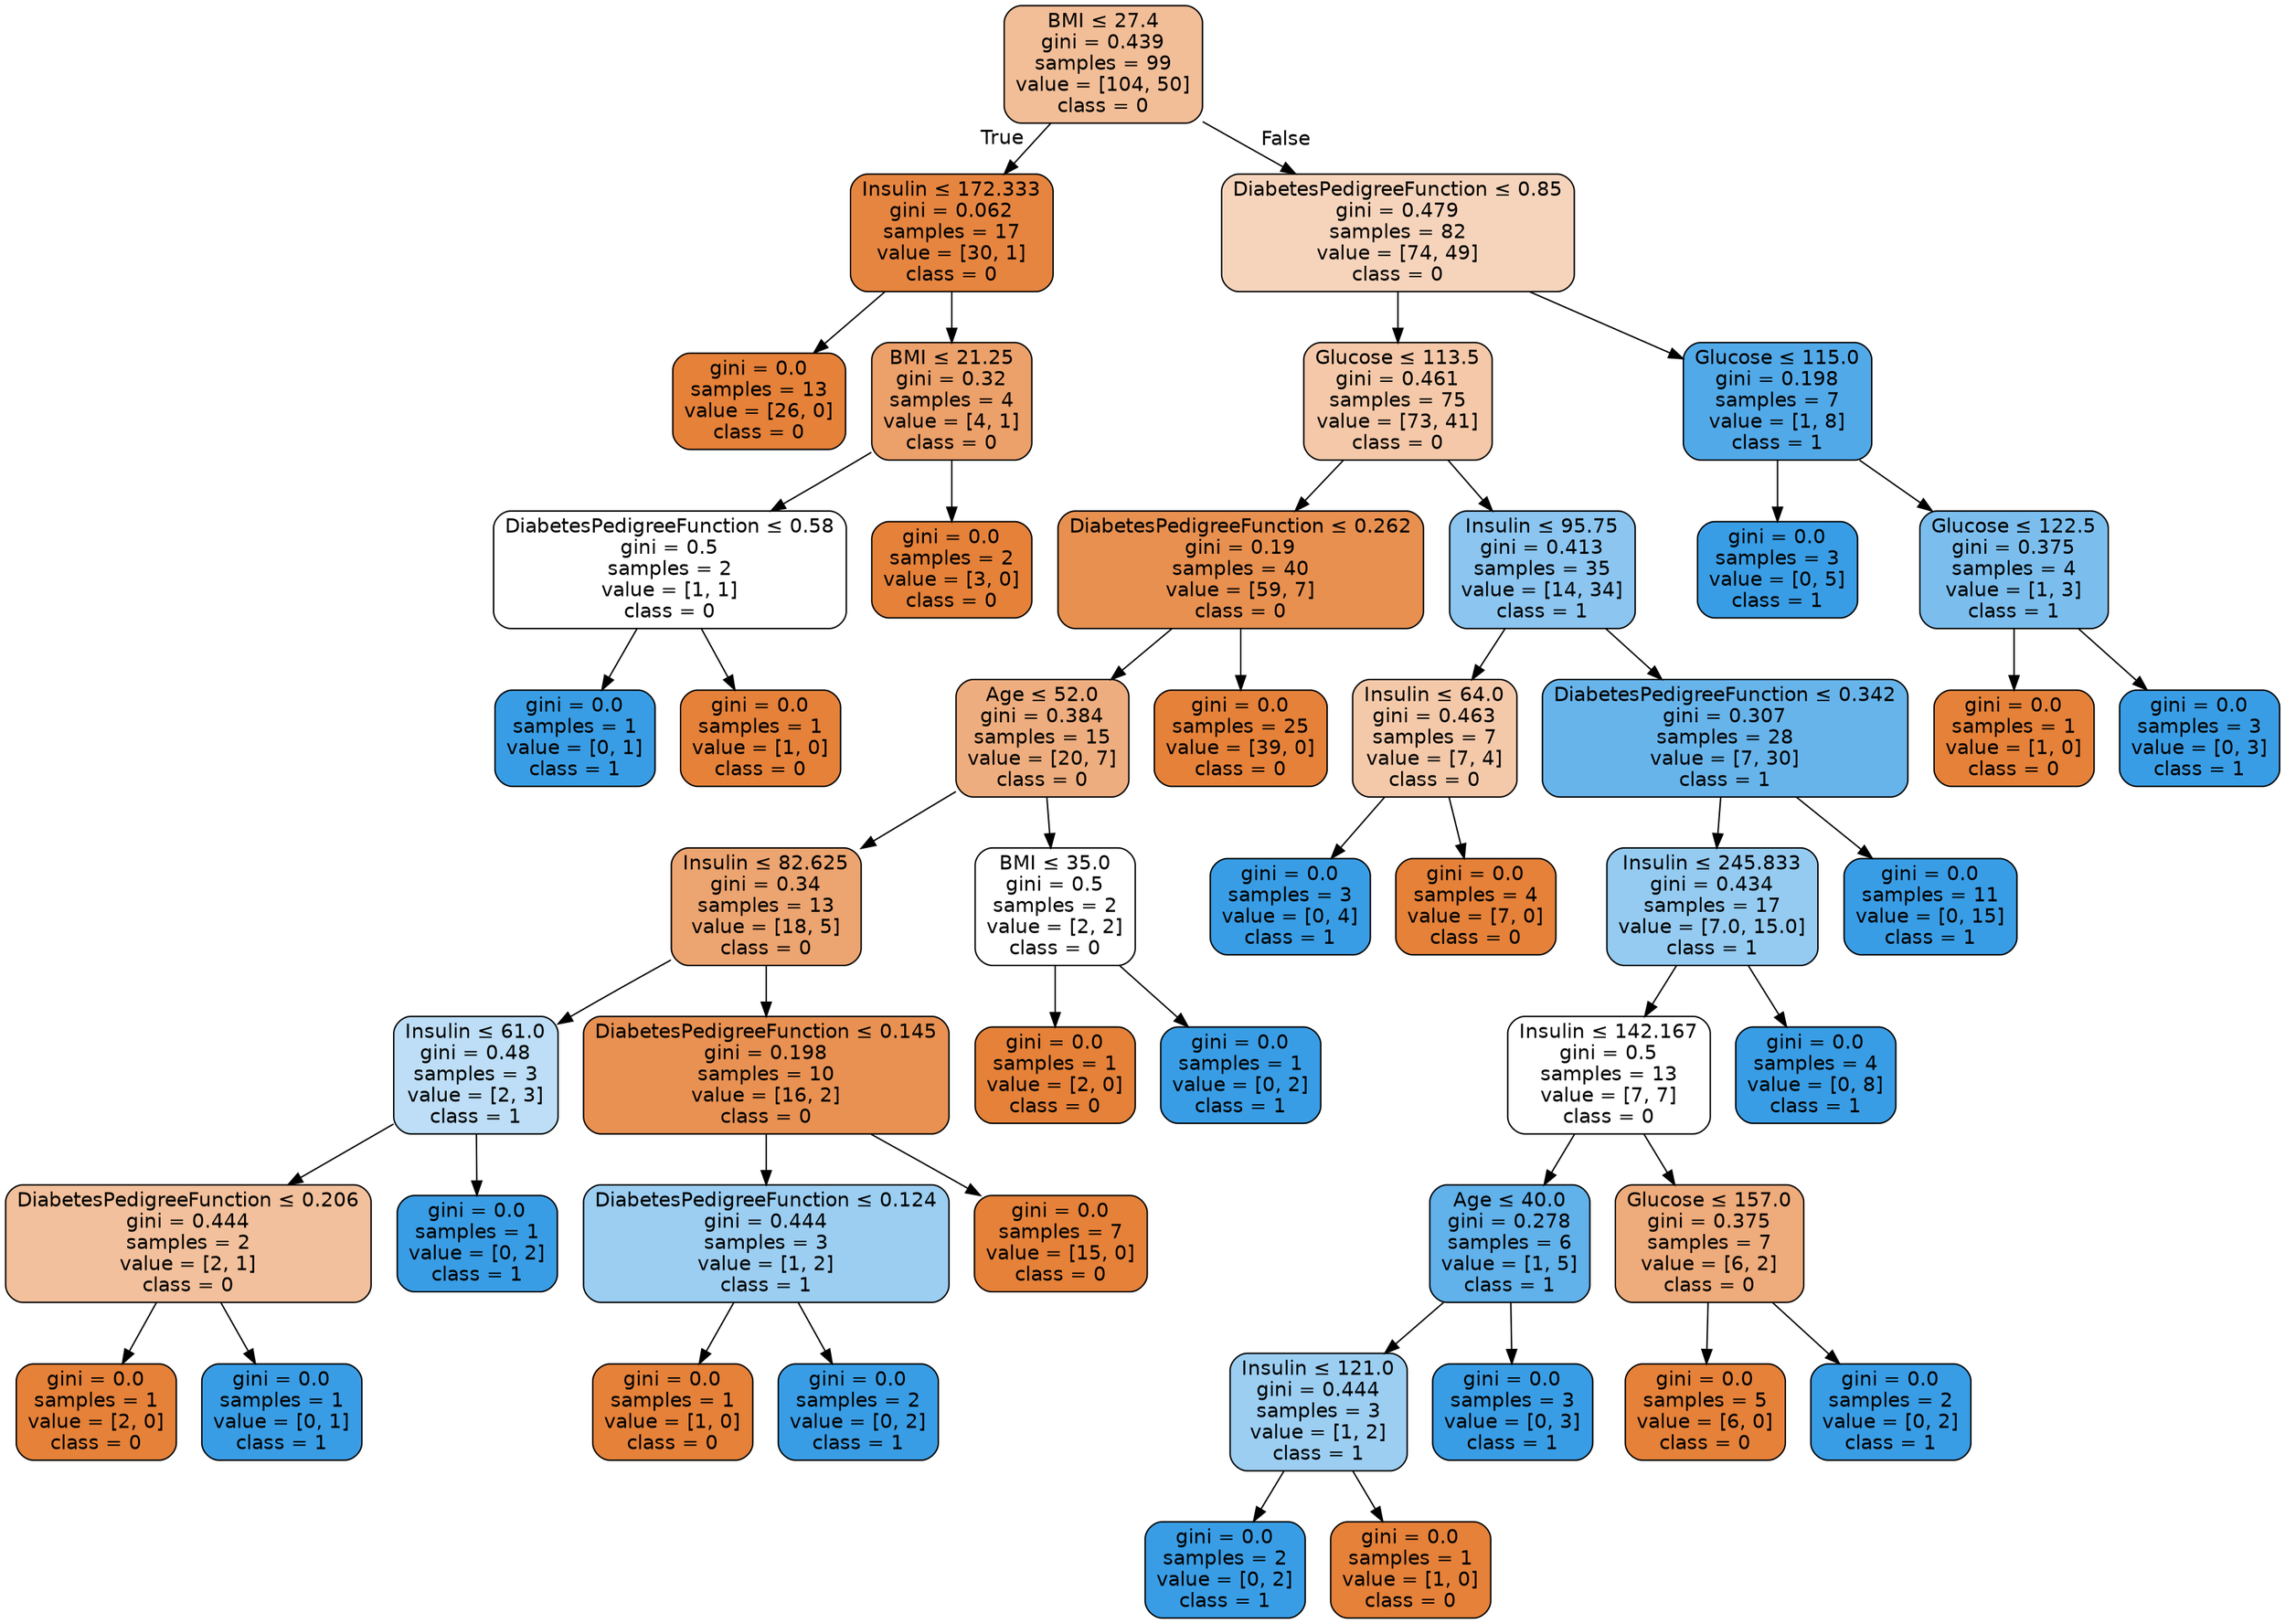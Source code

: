 digraph Tree {
node [shape=box, style="filled, rounded", color="black", fontname="helvetica"] ;
edge [fontname="helvetica"] ;
0 [label=<BMI &le; 27.4<br/>gini = 0.439<br/>samples = 99<br/>value = [104, 50]<br/>class = 0>, fillcolor="#f2be98"] ;
1 [label=<Insulin &le; 172.333<br/>gini = 0.062<br/>samples = 17<br/>value = [30, 1]<br/>class = 0>, fillcolor="#e68540"] ;
0 -> 1 [labeldistance=2.5, labelangle=45, headlabel="True"] ;
2 [label=<gini = 0.0<br/>samples = 13<br/>value = [26, 0]<br/>class = 0>, fillcolor="#e58139"] ;
1 -> 2 ;
3 [label=<BMI &le; 21.25<br/>gini = 0.32<br/>samples = 4<br/>value = [4, 1]<br/>class = 0>, fillcolor="#eca06a"] ;
1 -> 3 ;
4 [label=<DiabetesPedigreeFunction &le; 0.58<br/>gini = 0.5<br/>samples = 2<br/>value = [1, 1]<br/>class = 0>, fillcolor="#ffffff"] ;
3 -> 4 ;
5 [label=<gini = 0.0<br/>samples = 1<br/>value = [0, 1]<br/>class = 1>, fillcolor="#399de5"] ;
4 -> 5 ;
6 [label=<gini = 0.0<br/>samples = 1<br/>value = [1, 0]<br/>class = 0>, fillcolor="#e58139"] ;
4 -> 6 ;
7 [label=<gini = 0.0<br/>samples = 2<br/>value = [3, 0]<br/>class = 0>, fillcolor="#e58139"] ;
3 -> 7 ;
8 [label=<DiabetesPedigreeFunction &le; 0.85<br/>gini = 0.479<br/>samples = 82<br/>value = [74, 49]<br/>class = 0>, fillcolor="#f6d4bc"] ;
0 -> 8 [labeldistance=2.5, labelangle=-45, headlabel="False"] ;
9 [label=<Glucose &le; 113.5<br/>gini = 0.461<br/>samples = 75<br/>value = [73, 41]<br/>class = 0>, fillcolor="#f4c8a8"] ;
8 -> 9 ;
10 [label=<DiabetesPedigreeFunction &le; 0.262<br/>gini = 0.19<br/>samples = 40<br/>value = [59, 7]<br/>class = 0>, fillcolor="#e89050"] ;
9 -> 10 ;
11 [label=<Age &le; 52.0<br/>gini = 0.384<br/>samples = 15<br/>value = [20, 7]<br/>class = 0>, fillcolor="#eead7e"] ;
10 -> 11 ;
12 [label=<Insulin &le; 82.625<br/>gini = 0.34<br/>samples = 13<br/>value = [18, 5]<br/>class = 0>, fillcolor="#eca470"] ;
11 -> 12 ;
13 [label=<Insulin &le; 61.0<br/>gini = 0.48<br/>samples = 3<br/>value = [2, 3]<br/>class = 1>, fillcolor="#bddef6"] ;
12 -> 13 ;
14 [label=<DiabetesPedigreeFunction &le; 0.206<br/>gini = 0.444<br/>samples = 2<br/>value = [2, 1]<br/>class = 0>, fillcolor="#f2c09c"] ;
13 -> 14 ;
15 [label=<gini = 0.0<br/>samples = 1<br/>value = [2, 0]<br/>class = 0>, fillcolor="#e58139"] ;
14 -> 15 ;
16 [label=<gini = 0.0<br/>samples = 1<br/>value = [0, 1]<br/>class = 1>, fillcolor="#399de5"] ;
14 -> 16 ;
17 [label=<gini = 0.0<br/>samples = 1<br/>value = [0, 2]<br/>class = 1>, fillcolor="#399de5"] ;
13 -> 17 ;
18 [label=<DiabetesPedigreeFunction &le; 0.145<br/>gini = 0.198<br/>samples = 10<br/>value = [16, 2]<br/>class = 0>, fillcolor="#e89152"] ;
12 -> 18 ;
19 [label=<DiabetesPedigreeFunction &le; 0.124<br/>gini = 0.444<br/>samples = 3<br/>value = [1, 2]<br/>class = 1>, fillcolor="#9ccef2"] ;
18 -> 19 ;
20 [label=<gini = 0.0<br/>samples = 1<br/>value = [1, 0]<br/>class = 0>, fillcolor="#e58139"] ;
19 -> 20 ;
21 [label=<gini = 0.0<br/>samples = 2<br/>value = [0, 2]<br/>class = 1>, fillcolor="#399de5"] ;
19 -> 21 ;
22 [label=<gini = 0.0<br/>samples = 7<br/>value = [15, 0]<br/>class = 0>, fillcolor="#e58139"] ;
18 -> 22 ;
23 [label=<BMI &le; 35.0<br/>gini = 0.5<br/>samples = 2<br/>value = [2, 2]<br/>class = 0>, fillcolor="#ffffff"] ;
11 -> 23 ;
24 [label=<gini = 0.0<br/>samples = 1<br/>value = [2, 0]<br/>class = 0>, fillcolor="#e58139"] ;
23 -> 24 ;
25 [label=<gini = 0.0<br/>samples = 1<br/>value = [0, 2]<br/>class = 1>, fillcolor="#399de5"] ;
23 -> 25 ;
26 [label=<gini = 0.0<br/>samples = 25<br/>value = [39, 0]<br/>class = 0>, fillcolor="#e58139"] ;
10 -> 26 ;
27 [label=<Insulin &le; 95.75<br/>gini = 0.413<br/>samples = 35<br/>value = [14, 34]<br/>class = 1>, fillcolor="#8bc5f0"] ;
9 -> 27 ;
28 [label=<Insulin &le; 64.0<br/>gini = 0.463<br/>samples = 7<br/>value = [7, 4]<br/>class = 0>, fillcolor="#f4c9aa"] ;
27 -> 28 ;
29 [label=<gini = 0.0<br/>samples = 3<br/>value = [0, 4]<br/>class = 1>, fillcolor="#399de5"] ;
28 -> 29 ;
30 [label=<gini = 0.0<br/>samples = 4<br/>value = [7, 0]<br/>class = 0>, fillcolor="#e58139"] ;
28 -> 30 ;
31 [label=<DiabetesPedigreeFunction &le; 0.342<br/>gini = 0.307<br/>samples = 28<br/>value = [7, 30]<br/>class = 1>, fillcolor="#67b4eb"] ;
27 -> 31 ;
32 [label=<Insulin &le; 245.833<br/>gini = 0.434<br/>samples = 17<br/>value = [7.0, 15.0]<br/>class = 1>, fillcolor="#95cbf1"] ;
31 -> 32 ;
33 [label=<Insulin &le; 142.167<br/>gini = 0.5<br/>samples = 13<br/>value = [7, 7]<br/>class = 0>, fillcolor="#ffffff"] ;
32 -> 33 ;
34 [label=<Age &le; 40.0<br/>gini = 0.278<br/>samples = 6<br/>value = [1, 5]<br/>class = 1>, fillcolor="#61b1ea"] ;
33 -> 34 ;
35 [label=<Insulin &le; 121.0<br/>gini = 0.444<br/>samples = 3<br/>value = [1, 2]<br/>class = 1>, fillcolor="#9ccef2"] ;
34 -> 35 ;
36 [label=<gini = 0.0<br/>samples = 2<br/>value = [0, 2]<br/>class = 1>, fillcolor="#399de5"] ;
35 -> 36 ;
37 [label=<gini = 0.0<br/>samples = 1<br/>value = [1, 0]<br/>class = 0>, fillcolor="#e58139"] ;
35 -> 37 ;
38 [label=<gini = 0.0<br/>samples = 3<br/>value = [0, 3]<br/>class = 1>, fillcolor="#399de5"] ;
34 -> 38 ;
39 [label=<Glucose &le; 157.0<br/>gini = 0.375<br/>samples = 7<br/>value = [6, 2]<br/>class = 0>, fillcolor="#eeab7b"] ;
33 -> 39 ;
40 [label=<gini = 0.0<br/>samples = 5<br/>value = [6, 0]<br/>class = 0>, fillcolor="#e58139"] ;
39 -> 40 ;
41 [label=<gini = 0.0<br/>samples = 2<br/>value = [0, 2]<br/>class = 1>, fillcolor="#399de5"] ;
39 -> 41 ;
42 [label=<gini = 0.0<br/>samples = 4<br/>value = [0, 8]<br/>class = 1>, fillcolor="#399de5"] ;
32 -> 42 ;
43 [label=<gini = 0.0<br/>samples = 11<br/>value = [0, 15]<br/>class = 1>, fillcolor="#399de5"] ;
31 -> 43 ;
44 [label=<Glucose &le; 115.0<br/>gini = 0.198<br/>samples = 7<br/>value = [1, 8]<br/>class = 1>, fillcolor="#52a9e8"] ;
8 -> 44 ;
45 [label=<gini = 0.0<br/>samples = 3<br/>value = [0, 5]<br/>class = 1>, fillcolor="#399de5"] ;
44 -> 45 ;
46 [label=<Glucose &le; 122.5<br/>gini = 0.375<br/>samples = 4<br/>value = [1, 3]<br/>class = 1>, fillcolor="#7bbeee"] ;
44 -> 46 ;
47 [label=<gini = 0.0<br/>samples = 1<br/>value = [1, 0]<br/>class = 0>, fillcolor="#e58139"] ;
46 -> 47 ;
48 [label=<gini = 0.0<br/>samples = 3<br/>value = [0, 3]<br/>class = 1>, fillcolor="#399de5"] ;
46 -> 48 ;
}
